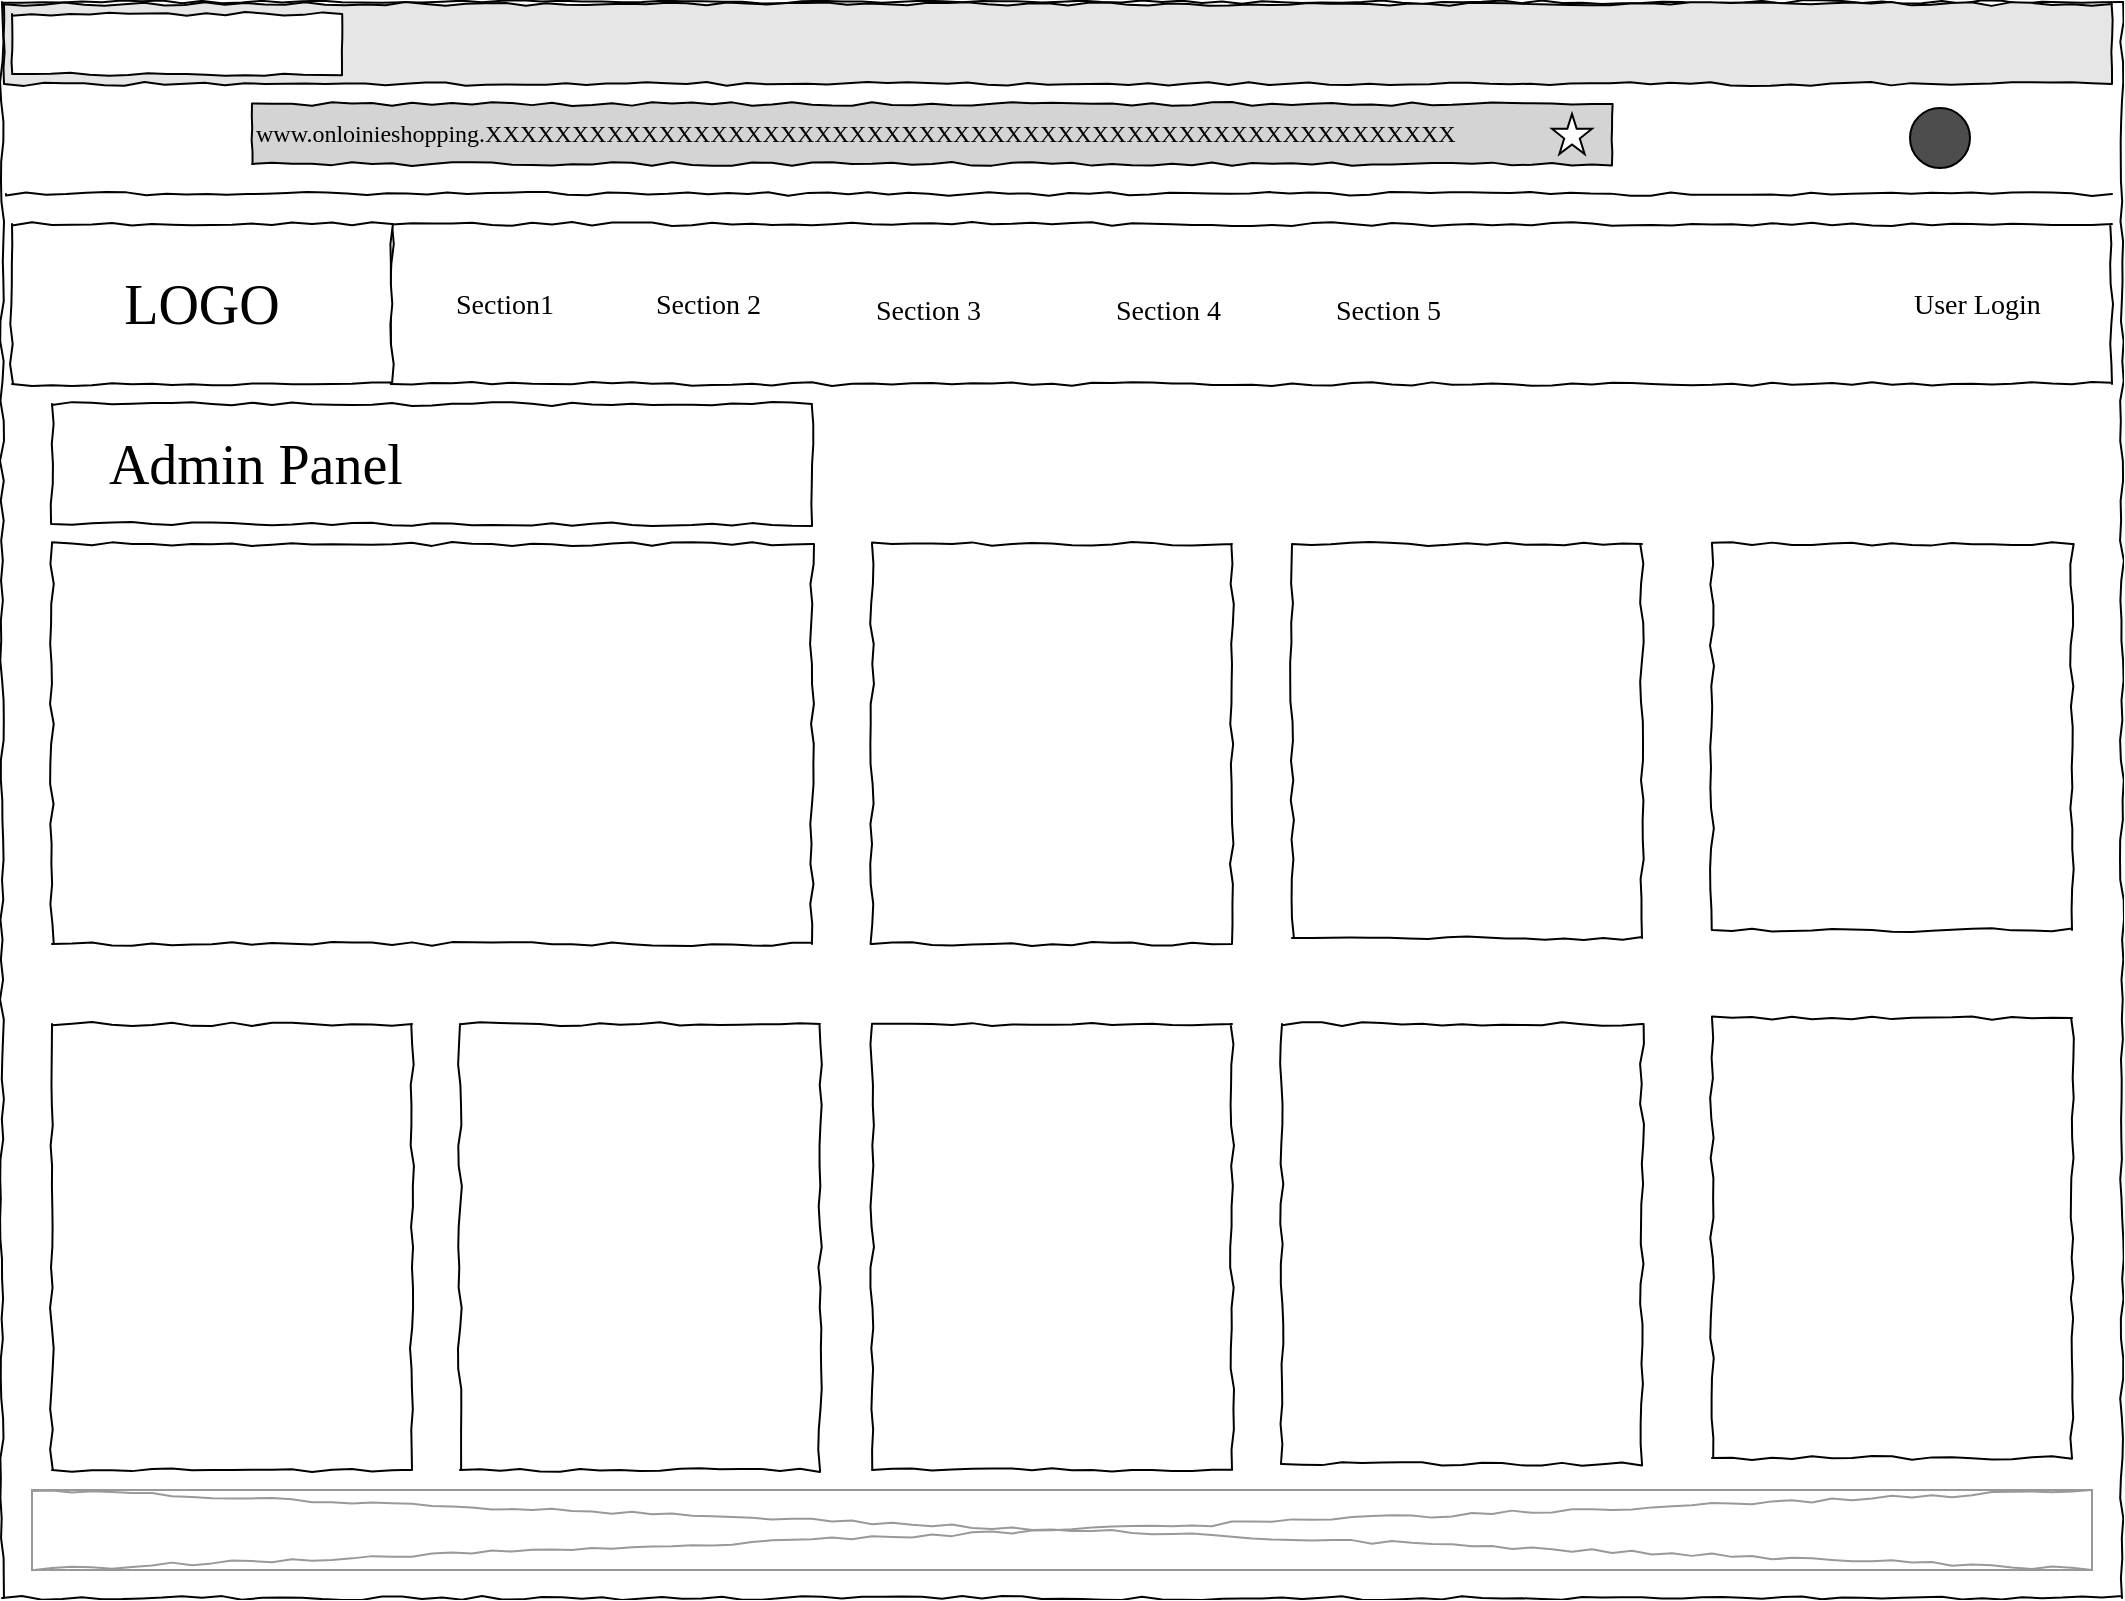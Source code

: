<mxfile version="20.0.4" type="device" pages="5"><diagram name="Admin" id="03018318-947c-dd8e-b7a3-06fadd420f32"><mxGraphModel dx="2893" dy="1467" grid="0" gridSize="10" guides="1" tooltips="1" connect="1" arrows="1" fold="1" page="1" pageScale="1" pageWidth="1100" pageHeight="850" background="#ffffff" math="0" shadow="0"><root><mxCell id="0"/><mxCell id="1" parent="0"/><mxCell id="677b7b8949515195-1" value="" style="whiteSpace=wrap;html=1;rounded=0;shadow=0;labelBackgroundColor=none;strokeColor=#000000;strokeWidth=1;fillColor=none;fontFamily=Verdana;fontSize=12;fontColor=#000000;align=center;comic=1;" parent="1" vertex="1"><mxGeometry x="25" y="49" width="1060" height="798" as="geometry"/></mxCell><mxCell id="677b7b8949515195-10" value="" style="whiteSpace=wrap;html=1;rounded=0;shadow=0;labelBackgroundColor=none;strokeWidth=1;fillColor=none;fontFamily=Verdana;fontSize=12;align=center;comic=1;" parent="1" vertex="1"><mxGeometry x="220" y="160" width="860" height="80" as="geometry"/></mxCell><mxCell id="677b7b8949515195-2" value="LOGO" style="whiteSpace=wrap;html=1;rounded=0;shadow=0;labelBackgroundColor=none;strokeWidth=1;fontFamily=Verdana;fontSize=28;align=center;comic=1;" parent="1" vertex="1"><mxGeometry x="30" y="160" width="190" height="80" as="geometry"/></mxCell><mxCell id="677b7b8949515195-4" value="User Login" style="text;html=1;points=[];align=left;verticalAlign=top;spacingTop=-4;fontSize=14;fontFamily=Verdana" parent="1" vertex="1"><mxGeometry x="979" y="190" width="60" height="20" as="geometry"/></mxCell><mxCell id="677b7b8949515195-11" value="Section1" style="text;html=1;points=[];align=left;verticalAlign=top;spacingTop=-4;fontSize=14;fontFamily=Verdana" parent="1" vertex="1"><mxGeometry x="250" y="190" width="60" height="20" as="geometry"/></mxCell><mxCell id="677b7b8949515195-12" value="Section 2" style="text;html=1;points=[];align=left;verticalAlign=top;spacingTop=-4;fontSize=14;fontFamily=Verdana" parent="1" vertex="1"><mxGeometry x="350" y="190" width="60" height="25" as="geometry"/></mxCell><mxCell id="677b7b8949515195-13" value="Section 3" style="text;html=1;points=[];align=left;verticalAlign=top;spacingTop=-4;fontSize=14;fontFamily=Verdana" parent="1" vertex="1"><mxGeometry x="460" y="192.5" width="60" height="20" as="geometry"/></mxCell><mxCell id="677b7b8949515195-14" value="Section 4" style="text;html=1;points=[];align=left;verticalAlign=top;spacingTop=-4;fontSize=14;fontFamily=Verdana" parent="1" vertex="1"><mxGeometry x="580" y="192.5" width="60" height="20" as="geometry"/></mxCell><mxCell id="677b7b8949515195-16" value="" style="verticalLabelPosition=bottom;shadow=0;dashed=0;align=center;html=1;verticalAlign=top;strokeWidth=1;shape=mxgraph.mockup.graphics.simpleIcon;strokeColor=#999999;rounded=0;labelBackgroundColor=none;fontFamily=Verdana;fontSize=14;fontColor=#000000;comic=1;" parent="1" vertex="1"><mxGeometry x="40" y="793" width="1030" height="40" as="geometry"/></mxCell><mxCell id="v7BGW5e2Huo84nvUOsR0-1" value="Section 5" style="text;html=1;points=[];align=left;verticalAlign=top;spacingTop=-4;fontSize=14;fontFamily=Verdana" vertex="1" parent="1"><mxGeometry x="690" y="192.5" width="60" height="20" as="geometry"/></mxCell><mxCell id="v7BGW5e2Huo84nvUOsR0-2" value="&lt;div&gt;www.onloinieshopping.XXXXXXXXXXXXXXXXXXXXXXXXXXXXXXXXXXXXXXXXXXXXXXXXXXXXXXXX&lt;br&gt;&lt;/div&gt;" style="whiteSpace=wrap;html=1;rounded=0;shadow=0;labelBackgroundColor=none;strokeWidth=1;fillColor=#D4D4D4;fontFamily=Verdana;fontSize=12;align=left;comic=1;" vertex="1" parent="1"><mxGeometry x="150" y="100" width="680" height="30" as="geometry"/></mxCell><mxCell id="v7BGW5e2Huo84nvUOsR0-6" value="" style="shape=image;html=1;verticalAlign=top;verticalLabelPosition=bottom;labelBackgroundColor=#ffffff;imageAspect=0;aspect=fixed;image=https://cdn4.iconfinder.com/data/icons/ionicons/512/icon-ios7-refresh-empty-128.png" vertex="1" parent="1"><mxGeometry x="95" y="100" width="32" height="32" as="geometry"/></mxCell><mxCell id="v7BGW5e2Huo84nvUOsR0-7" value="" style="shape=image;html=1;verticalAlign=top;verticalLabelPosition=bottom;labelBackgroundColor=#ffffff;imageAspect=0;aspect=fixed;image=https://cdn1.iconfinder.com/data/icons/material-core/16/arrow-forward-128.png" vertex="1" parent="1"><mxGeometry x="68" y="108.5" width="15" height="15" as="geometry"/></mxCell><mxCell id="v7BGW5e2Huo84nvUOsR0-10" value="" style="shape=image;html=1;verticalAlign=top;verticalLabelPosition=bottom;labelBackgroundColor=#ffffff;imageAspect=0;aspect=fixed;image=https://cdn1.iconfinder.com/data/icons/material-core/16/arrow-back-128.png" vertex="1" parent="1"><mxGeometry x="40" y="108.5" width="15" height="15" as="geometry"/></mxCell><mxCell id="v7BGW5e2Huo84nvUOsR0-11" value="" style="verticalLabelPosition=bottom;verticalAlign=top;html=1;shape=mxgraph.basic.star" vertex="1" parent="1"><mxGeometry x="800" y="105" width="20" height="20" as="geometry"/></mxCell><mxCell id="v7BGW5e2Huo84nvUOsR0-12" value="" style="shape=image;html=1;verticalAlign=top;verticalLabelPosition=bottom;labelBackgroundColor=#ffffff;imageAspect=0;aspect=fixed;image=https://cdn3.iconfinder.com/data/icons/arrows-set-12/512/download-128.png" vertex="1" parent="1"><mxGeometry x="930" y="100" width="30" height="30" as="geometry"/></mxCell><mxCell id="v7BGW5e2Huo84nvUOsR0-13" value="" style="ellipse;whiteSpace=wrap;html=1;aspect=fixed;fillColor=#4D4D4D;" vertex="1" parent="1"><mxGeometry x="979" y="102" width="30" height="30" as="geometry"/></mxCell><mxCell id="v7BGW5e2Huo84nvUOsR0-14" value="" style="shape=image;html=1;verticalAlign=top;verticalLabelPosition=bottom;labelBackgroundColor=#ffffff;imageAspect=0;aspect=fixed;image=https://cdn1.iconfinder.com/data/icons/iconoir-vol-3/24/menu-128.png;fillColor=#4D4D4D;" vertex="1" parent="1"><mxGeometry x="1030" y="102" width="30" height="30" as="geometry"/></mxCell><mxCell id="677b7b8949515195-8" value="" style="whiteSpace=wrap;html=1;rounded=0;shadow=0;labelBackgroundColor=none;strokeWidth=1;fillColor=none;fontFamily=Verdana;fontSize=12;align=center;comic=1;" parent="1" vertex="1"><mxGeometry x="50" y="320" width="380" height="200" as="geometry"/></mxCell><mxCell id="v7BGW5e2Huo84nvUOsR0-17" value="" style="whiteSpace=wrap;html=1;rounded=0;shadow=0;labelBackgroundColor=none;strokeWidth=1;fillColor=#E6E6E6;fontFamily=Verdana;fontSize=12;align=center;comic=1;" vertex="1" parent="1"><mxGeometry x="26" y="50" width="1054" height="40" as="geometry"/></mxCell><mxCell id="v7BGW5e2Huo84nvUOsR0-18" value="" style="whiteSpace=wrap;html=1;rounded=0;shadow=0;labelBackgroundColor=none;strokeWidth=1;fillColor=default;fontFamily=Verdana;fontSize=12;align=center;comic=1;" vertex="1" parent="1"><mxGeometry x="30" y="55" width="165" height="30" as="geometry"/></mxCell><mxCell id="v7BGW5e2Huo84nvUOsR0-19" value="" style="line;strokeWidth=1;html=1;rounded=0;shadow=0;labelBackgroundColor=none;fillColor=none;fontFamily=Verdana;fontSize=14;fontColor=#000000;align=center;comic=1;" vertex="1" parent="1"><mxGeometry x="27" y="140" width="1053" height="10" as="geometry"/></mxCell><mxCell id="v7BGW5e2Huo84nvUOsR0-20" value="&amp;nbsp;&amp;nbsp;&amp;nbsp; Admin Panel" style="whiteSpace=wrap;html=1;rounded=0;shadow=0;labelBackgroundColor=none;strokeWidth=1;fillColor=none;fontFamily=Verdana;fontSize=28;align=left;comic=1;" vertex="1" parent="1"><mxGeometry x="50" y="250" width="380" height="60" as="geometry"/></mxCell><mxCell id="v7BGW5e2Huo84nvUOsR0-23" value="" style="whiteSpace=wrap;html=1;rounded=0;shadow=0;labelBackgroundColor=none;strokeWidth=1;fillColor=none;fontFamily=Verdana;fontSize=12;align=center;comic=1;" vertex="1" parent="1"><mxGeometry x="460" y="320" width="180" height="200" as="geometry"/></mxCell><mxCell id="v7BGW5e2Huo84nvUOsR0-24" value="" style="whiteSpace=wrap;html=1;rounded=0;shadow=0;labelBackgroundColor=none;strokeWidth=1;fillColor=none;fontFamily=Verdana;fontSize=12;align=center;comic=1;" vertex="1" parent="1"><mxGeometry x="670" y="320" width="175" height="197" as="geometry"/></mxCell><mxCell id="v7BGW5e2Huo84nvUOsR0-25" value="" style="whiteSpace=wrap;html=1;rounded=0;shadow=0;labelBackgroundColor=none;strokeWidth=1;fillColor=none;fontFamily=Verdana;fontSize=12;align=center;comic=1;" vertex="1" parent="1"><mxGeometry x="50" y="560" width="180" height="223" as="geometry"/></mxCell><mxCell id="v7BGW5e2Huo84nvUOsR0-26" value="" style="whiteSpace=wrap;html=1;rounded=0;shadow=0;labelBackgroundColor=none;strokeWidth=1;fillColor=none;fontFamily=Verdana;fontSize=12;align=center;comic=1;" vertex="1" parent="1"><mxGeometry x="254" y="560" width="180" height="223" as="geometry"/></mxCell><mxCell id="v7BGW5e2Huo84nvUOsR0-27" value="" style="whiteSpace=wrap;html=1;rounded=0;shadow=0;labelBackgroundColor=none;strokeWidth=1;fillColor=none;fontFamily=Verdana;fontSize=12;align=center;comic=1;" vertex="1" parent="1"><mxGeometry x="880" y="320" width="180" height="193" as="geometry"/></mxCell><mxCell id="v7BGW5e2Huo84nvUOsR0-28" value="" style="whiteSpace=wrap;html=1;rounded=0;shadow=0;labelBackgroundColor=none;strokeWidth=1;fillColor=none;fontFamily=Verdana;fontSize=12;align=center;comic=1;" vertex="1" parent="1"><mxGeometry x="460" y="560" width="180" height="223" as="geometry"/></mxCell><mxCell id="v7BGW5e2Huo84nvUOsR0-29" value="" style="whiteSpace=wrap;html=1;rounded=0;shadow=0;labelBackgroundColor=none;strokeWidth=1;fillColor=none;fontFamily=Verdana;fontSize=12;align=center;comic=1;" vertex="1" parent="1"><mxGeometry x="665" y="560" width="180" height="220" as="geometry"/></mxCell><mxCell id="v7BGW5e2Huo84nvUOsR0-30" value="" style="whiteSpace=wrap;html=1;rounded=0;shadow=0;labelBackgroundColor=none;strokeWidth=1;fillColor=none;fontFamily=Verdana;fontSize=12;align=center;comic=1;" vertex="1" parent="1"><mxGeometry x="880" y="557" width="180" height="220" as="geometry"/></mxCell></root></mxGraphModel></diagram><diagram name="Mgt Users" id="OFUASmDzeRiRgb8uAhnD"><mxGraphModel dx="1578" dy="800" grid="0" gridSize="10" guides="1" tooltips="1" connect="1" arrows="1" fold="1" page="1" pageScale="1" pageWidth="1100" pageHeight="850" background="#ffffff" math="0" shadow="0"><root><mxCell id="Vl6tMhYh72j4CPkyflgx-0"/><mxCell id="Vl6tMhYh72j4CPkyflgx-1" parent="Vl6tMhYh72j4CPkyflgx-0"/><mxCell id="Vl6tMhYh72j4CPkyflgx-2" value="" style="whiteSpace=wrap;html=1;rounded=0;shadow=0;labelBackgroundColor=none;strokeColor=#000000;strokeWidth=1;fillColor=none;fontFamily=Verdana;fontSize=12;fontColor=#000000;align=center;comic=1;" vertex="1" parent="Vl6tMhYh72j4CPkyflgx-1"><mxGeometry x="25" y="49" width="1060" height="797" as="geometry"/></mxCell><mxCell id="Vl6tMhYh72j4CPkyflgx-3" value="" style="whiteSpace=wrap;html=1;rounded=0;shadow=0;labelBackgroundColor=none;strokeWidth=1;fillColor=none;fontFamily=Verdana;fontSize=12;align=center;comic=1;" vertex="1" parent="Vl6tMhYh72j4CPkyflgx-1"><mxGeometry x="50" y="244.5" width="1013" height="74.5" as="geometry"/></mxCell><mxCell id="Vl6tMhYh72j4CPkyflgx-5" value="User Login" style="text;html=1;points=[];align=left;verticalAlign=top;spacingTop=-4;fontSize=14;fontFamily=Verdana" vertex="1" parent="Vl6tMhYh72j4CPkyflgx-1"><mxGeometry x="979" y="190" width="60" height="20" as="geometry"/></mxCell><mxCell id="Vl6tMhYh72j4CPkyflgx-6" value="Section1" style="text;html=1;points=[];align=left;verticalAlign=top;spacingTop=-4;fontSize=14;fontFamily=Verdana" vertex="1" parent="Vl6tMhYh72j4CPkyflgx-1"><mxGeometry x="75" y="272.5" width="60" height="20" as="geometry"/></mxCell><mxCell id="Vl6tMhYh72j4CPkyflgx-7" value="Section 2" style="text;html=1;points=[];align=left;verticalAlign=top;spacingTop=-4;fontSize=14;fontFamily=Verdana" vertex="1" parent="Vl6tMhYh72j4CPkyflgx-1"><mxGeometry x="190" y="272.5" width="60" height="25" as="geometry"/></mxCell><mxCell id="Vl6tMhYh72j4CPkyflgx-8" value="Section 3" style="text;html=1;points=[];align=left;verticalAlign=top;spacingTop=-4;fontSize=14;fontFamily=Verdana" vertex="1" parent="Vl6tMhYh72j4CPkyflgx-1"><mxGeometry x="314" y="272.5" width="60" height="20" as="geometry"/></mxCell><mxCell id="Vl6tMhYh72j4CPkyflgx-9" value="Section 4" style="text;html=1;points=[];align=left;verticalAlign=top;spacingTop=-4;fontSize=14;fontFamily=Verdana" vertex="1" parent="Vl6tMhYh72j4CPkyflgx-1"><mxGeometry x="438" y="272.5" width="60" height="20" as="geometry"/></mxCell><mxCell id="Vl6tMhYh72j4CPkyflgx-11" value="Section 5" style="text;html=1;points=[];align=left;verticalAlign=top;spacingTop=-4;fontSize=14;fontFamily=Verdana" vertex="1" parent="Vl6tMhYh72j4CPkyflgx-1"><mxGeometry x="555" y="272.5" width="60" height="20" as="geometry"/></mxCell><mxCell id="Vl6tMhYh72j4CPkyflgx-12" value="&lt;div&gt;www.onloinieshopping.XXXXXXXXXXXXXXXXXXXXXXXXXXXXXXXXXXXXXXXXXXXXXXXXXXXXXXXX&lt;br&gt;&lt;/div&gt;" style="whiteSpace=wrap;html=1;rounded=0;shadow=0;labelBackgroundColor=none;strokeWidth=1;fillColor=#D4D4D4;fontFamily=Verdana;fontSize=12;align=left;comic=1;" vertex="1" parent="Vl6tMhYh72j4CPkyflgx-1"><mxGeometry x="150" y="100" width="680" height="30" as="geometry"/></mxCell><mxCell id="Vl6tMhYh72j4CPkyflgx-13" value="" style="shape=image;html=1;verticalAlign=top;verticalLabelPosition=bottom;labelBackgroundColor=#ffffff;imageAspect=0;aspect=fixed;image=https://cdn4.iconfinder.com/data/icons/ionicons/512/icon-ios7-refresh-empty-128.png" vertex="1" parent="Vl6tMhYh72j4CPkyflgx-1"><mxGeometry x="95" y="100" width="32" height="32" as="geometry"/></mxCell><mxCell id="Vl6tMhYh72j4CPkyflgx-14" value="" style="shape=image;html=1;verticalAlign=top;verticalLabelPosition=bottom;labelBackgroundColor=#ffffff;imageAspect=0;aspect=fixed;image=https://cdn1.iconfinder.com/data/icons/material-core/16/arrow-forward-128.png" vertex="1" parent="Vl6tMhYh72j4CPkyflgx-1"><mxGeometry x="68" y="108.5" width="15" height="15" as="geometry"/></mxCell><mxCell id="Vl6tMhYh72j4CPkyflgx-15" value="" style="shape=image;html=1;verticalAlign=top;verticalLabelPosition=bottom;labelBackgroundColor=#ffffff;imageAspect=0;aspect=fixed;image=https://cdn1.iconfinder.com/data/icons/material-core/16/arrow-back-128.png" vertex="1" parent="Vl6tMhYh72j4CPkyflgx-1"><mxGeometry x="40" y="108.5" width="15" height="15" as="geometry"/></mxCell><mxCell id="Vl6tMhYh72j4CPkyflgx-16" value="" style="verticalLabelPosition=bottom;verticalAlign=top;html=1;shape=mxgraph.basic.star" vertex="1" parent="Vl6tMhYh72j4CPkyflgx-1"><mxGeometry x="800" y="105" width="20" height="20" as="geometry"/></mxCell><mxCell id="Vl6tMhYh72j4CPkyflgx-17" value="" style="shape=image;html=1;verticalAlign=top;verticalLabelPosition=bottom;labelBackgroundColor=#ffffff;imageAspect=0;aspect=fixed;image=https://cdn3.iconfinder.com/data/icons/arrows-set-12/512/download-128.png" vertex="1" parent="Vl6tMhYh72j4CPkyflgx-1"><mxGeometry x="930" y="100" width="30" height="30" as="geometry"/></mxCell><mxCell id="Vl6tMhYh72j4CPkyflgx-18" value="" style="ellipse;whiteSpace=wrap;html=1;aspect=fixed;fillColor=#4D4D4D;" vertex="1" parent="Vl6tMhYh72j4CPkyflgx-1"><mxGeometry x="979" y="102" width="30" height="30" as="geometry"/></mxCell><mxCell id="Vl6tMhYh72j4CPkyflgx-19" value="" style="shape=image;html=1;verticalAlign=top;verticalLabelPosition=bottom;labelBackgroundColor=#ffffff;imageAspect=0;aspect=fixed;image=https://cdn1.iconfinder.com/data/icons/iconoir-vol-3/24/menu-128.png;fillColor=#4D4D4D;" vertex="1" parent="Vl6tMhYh72j4CPkyflgx-1"><mxGeometry x="1030" y="102" width="30" height="30" as="geometry"/></mxCell><mxCell id="Vl6tMhYh72j4CPkyflgx-21" value="" style="whiteSpace=wrap;html=1;rounded=0;shadow=0;labelBackgroundColor=none;strokeWidth=1;fillColor=#E6E6E6;fontFamily=Verdana;fontSize=12;align=center;comic=1;" vertex="1" parent="Vl6tMhYh72j4CPkyflgx-1"><mxGeometry x="26" y="50" width="1054" height="40" as="geometry"/></mxCell><mxCell id="Vl6tMhYh72j4CPkyflgx-22" value="" style="whiteSpace=wrap;html=1;rounded=0;shadow=0;labelBackgroundColor=none;strokeWidth=1;fillColor=default;fontFamily=Verdana;fontSize=12;align=center;comic=1;" vertex="1" parent="Vl6tMhYh72j4CPkyflgx-1"><mxGeometry x="30" y="55" width="165" height="30" as="geometry"/></mxCell><mxCell id="Vl6tMhYh72j4CPkyflgx-23" value="" style="line;strokeWidth=1;html=1;rounded=0;shadow=0;labelBackgroundColor=none;fillColor=none;fontFamily=Verdana;fontSize=14;fontColor=#000000;align=center;comic=1;" vertex="1" parent="Vl6tMhYh72j4CPkyflgx-1"><mxGeometry x="27" y="140" width="1053" height="10" as="geometry"/></mxCell><mxCell id="Vl6tMhYh72j4CPkyflgx-24" value="Manage Users" style="whiteSpace=wrap;html=1;rounded=0;shadow=0;labelBackgroundColor=none;strokeWidth=1;fillColor=none;fontFamily=Verdana;fontSize=28;align=left;comic=1;" vertex="1" parent="Vl6tMhYh72j4CPkyflgx-1"><mxGeometry x="51" y="173" width="258" height="60" as="geometry"/></mxCell><mxCell id="DT8zTpSxih5LKSpdPOwk-38" value="" style="group" vertex="1" connectable="0" parent="Vl6tMhYh72j4CPkyflgx-1"><mxGeometry x="68" y="410" width="971" height="120" as="geometry"/></mxCell><mxCell id="Vl6tMhYh72j4CPkyflgx-27" value="" style="whiteSpace=wrap;html=1;rounded=0;shadow=0;labelBackgroundColor=none;strokeWidth=1;fillColor=none;fontFamily=Verdana;fontSize=12;align=center;comic=1;" vertex="1" parent="DT8zTpSxih5LKSpdPOwk-38"><mxGeometry width="121" height="120" as="geometry"/></mxCell><mxCell id="DT8zTpSxih5LKSpdPOwk-12" value="" style="whiteSpace=wrap;html=1;rounded=0;shadow=0;labelBackgroundColor=none;strokeWidth=1;fillColor=none;fontFamily=Verdana;fontSize=12;align=center;comic=1;" vertex="1" parent="DT8zTpSxih5LKSpdPOwk-38"><mxGeometry x="122" width="121" height="120" as="geometry"/></mxCell><mxCell id="DT8zTpSxih5LKSpdPOwk-13" value="" style="whiteSpace=wrap;html=1;rounded=0;shadow=0;labelBackgroundColor=none;strokeWidth=1;fillColor=none;fontFamily=Verdana;fontSize=12;align=center;comic=1;" vertex="1" parent="DT8zTpSxih5LKSpdPOwk-38"><mxGeometry x="243" width="121" height="120" as="geometry"/></mxCell><mxCell id="DT8zTpSxih5LKSpdPOwk-14" value="" style="whiteSpace=wrap;html=1;rounded=0;shadow=0;labelBackgroundColor=none;strokeWidth=1;fillColor=none;fontFamily=Verdana;fontSize=12;align=center;comic=1;" vertex="1" parent="DT8zTpSxih5LKSpdPOwk-38"><mxGeometry x="364" width="121" height="120" as="geometry"/></mxCell><mxCell id="DT8zTpSxih5LKSpdPOwk-15" value="" style="whiteSpace=wrap;html=1;rounded=0;shadow=0;labelBackgroundColor=none;strokeWidth=1;fillColor=none;fontFamily=Verdana;fontSize=12;align=center;comic=1;" vertex="1" parent="DT8zTpSxih5LKSpdPOwk-38"><mxGeometry x="485" width="121" height="120" as="geometry"/></mxCell><mxCell id="DT8zTpSxih5LKSpdPOwk-16" value="" style="whiteSpace=wrap;html=1;rounded=0;shadow=0;labelBackgroundColor=none;strokeWidth=1;fillColor=none;fontFamily=Verdana;fontSize=12;align=center;comic=1;" vertex="1" parent="DT8zTpSxih5LKSpdPOwk-38"><mxGeometry x="606" width="121" height="120" as="geometry"/></mxCell><mxCell id="DT8zTpSxih5LKSpdPOwk-17" value="" style="whiteSpace=wrap;html=1;rounded=0;shadow=0;labelBackgroundColor=none;strokeWidth=1;fillColor=none;fontFamily=Verdana;fontSize=12;align=center;comic=1;" vertex="1" parent="DT8zTpSxih5LKSpdPOwk-38"><mxGeometry x="727" width="121" height="120" as="geometry"/></mxCell><mxCell id="DT8zTpSxih5LKSpdPOwk-18" value="" style="whiteSpace=wrap;html=1;rounded=0;shadow=0;labelBackgroundColor=none;strokeWidth=1;fillColor=none;fontFamily=Verdana;fontSize=12;align=center;comic=1;" vertex="1" parent="DT8zTpSxih5LKSpdPOwk-38"><mxGeometry x="850" width="121" height="120" as="geometry"/></mxCell><mxCell id="DT8zTpSxih5LKSpdPOwk-39" value="" style="group;fontSize=15;" vertex="1" connectable="0" parent="Vl6tMhYh72j4CPkyflgx-1"><mxGeometry x="69" y="355" width="971" height="55" as="geometry"/></mxCell><mxCell id="DT8zTpSxih5LKSpdPOwk-40" value="User ID" style="whiteSpace=wrap;html=1;rounded=0;shadow=0;labelBackgroundColor=none;strokeWidth=1;fillColor=none;fontFamily=Verdana;fontSize=15;align=center;comic=1;" vertex="1" parent="DT8zTpSxih5LKSpdPOwk-39"><mxGeometry width="121" height="55" as="geometry"/></mxCell><mxCell id="DT8zTpSxih5LKSpdPOwk-41" value="Photo" style="whiteSpace=wrap;html=1;rounded=0;shadow=0;labelBackgroundColor=none;strokeWidth=1;fillColor=none;fontFamily=Verdana;fontSize=15;align=center;comic=1;" vertex="1" parent="DT8zTpSxih5LKSpdPOwk-39"><mxGeometry x="122" width="121" height="55" as="geometry"/></mxCell><mxCell id="DT8zTpSxih5LKSpdPOwk-42" value="&lt;font style=&quot;font-size: 15px;&quot;&gt;Email&lt;/font&gt;" style="whiteSpace=wrap;html=1;rounded=0;shadow=0;labelBackgroundColor=none;strokeWidth=1;fillColor=none;fontFamily=Verdana;fontSize=12;align=center;comic=1;" vertex="1" parent="DT8zTpSxih5LKSpdPOwk-39"><mxGeometry x="243" width="121" height="55" as="geometry"/></mxCell><mxCell id="DT8zTpSxih5LKSpdPOwk-43" value="First Name" style="whiteSpace=wrap;html=1;rounded=0;shadow=0;labelBackgroundColor=none;strokeWidth=1;fillColor=none;fontFamily=Verdana;fontSize=12;align=center;comic=1;" vertex="1" parent="DT8zTpSxih5LKSpdPOwk-39"><mxGeometry x="364" width="121" height="55" as="geometry"/></mxCell><mxCell id="DT8zTpSxih5LKSpdPOwk-44" value="Last Name" style="whiteSpace=wrap;html=1;rounded=0;shadow=0;labelBackgroundColor=none;strokeWidth=1;fillColor=none;fontFamily=Verdana;fontSize=12;align=center;comic=1;" vertex="1" parent="DT8zTpSxih5LKSpdPOwk-39"><mxGeometry x="485" width="121" height="55" as="geometry"/></mxCell><mxCell id="DT8zTpSxih5LKSpdPOwk-45" value="Role" style="whiteSpace=wrap;html=1;rounded=0;shadow=0;labelBackgroundColor=none;strokeWidth=1;fillColor=none;fontFamily=Verdana;fontSize=12;align=center;comic=1;" vertex="1" parent="DT8zTpSxih5LKSpdPOwk-39"><mxGeometry x="606" width="121" height="55" as="geometry"/></mxCell><mxCell id="DT8zTpSxih5LKSpdPOwk-46" value="Enable" style="whiteSpace=wrap;html=1;rounded=0;shadow=0;labelBackgroundColor=none;strokeWidth=1;fillColor=none;fontFamily=Verdana;fontSize=12;align=center;comic=1;" vertex="1" parent="DT8zTpSxih5LKSpdPOwk-39"><mxGeometry x="727" width="121" height="55" as="geometry"/></mxCell><mxCell id="DT8zTpSxih5LKSpdPOwk-47" value="Others" style="whiteSpace=wrap;html=1;rounded=0;shadow=0;labelBackgroundColor=none;strokeWidth=1;fillColor=none;fontFamily=Verdana;fontSize=12;align=center;comic=1;" vertex="1" parent="DT8zTpSxih5LKSpdPOwk-39"><mxGeometry x="850" width="121" height="55" as="geometry"/></mxCell><mxCell id="DT8zTpSxih5LKSpdPOwk-48" value="" style="group" vertex="1" connectable="0" parent="Vl6tMhYh72j4CPkyflgx-1"><mxGeometry x="68" y="530" width="971" height="120" as="geometry"/></mxCell><mxCell id="DT8zTpSxih5LKSpdPOwk-49" value="" style="whiteSpace=wrap;html=1;rounded=0;shadow=0;labelBackgroundColor=none;strokeWidth=1;fillColor=none;fontFamily=Verdana;fontSize=12;align=center;comic=1;" vertex="1" parent="DT8zTpSxih5LKSpdPOwk-48"><mxGeometry width="121" height="120" as="geometry"/></mxCell><mxCell id="DT8zTpSxih5LKSpdPOwk-50" value="" style="whiteSpace=wrap;html=1;rounded=0;shadow=0;labelBackgroundColor=none;strokeWidth=1;fillColor=none;fontFamily=Verdana;fontSize=12;align=center;comic=1;" vertex="1" parent="DT8zTpSxih5LKSpdPOwk-48"><mxGeometry x="122" width="121" height="120" as="geometry"/></mxCell><mxCell id="DT8zTpSxih5LKSpdPOwk-51" value="" style="whiteSpace=wrap;html=1;rounded=0;shadow=0;labelBackgroundColor=none;strokeWidth=1;fillColor=none;fontFamily=Verdana;fontSize=12;align=center;comic=1;" vertex="1" parent="DT8zTpSxih5LKSpdPOwk-48"><mxGeometry x="243" width="121" height="120" as="geometry"/></mxCell><mxCell id="DT8zTpSxih5LKSpdPOwk-52" value="" style="whiteSpace=wrap;html=1;rounded=0;shadow=0;labelBackgroundColor=none;strokeWidth=1;fillColor=none;fontFamily=Verdana;fontSize=12;align=center;comic=1;" vertex="1" parent="DT8zTpSxih5LKSpdPOwk-48"><mxGeometry x="364" width="121" height="120" as="geometry"/></mxCell><mxCell id="DT8zTpSxih5LKSpdPOwk-53" value="" style="whiteSpace=wrap;html=1;rounded=0;shadow=0;labelBackgroundColor=none;strokeWidth=1;fillColor=none;fontFamily=Verdana;fontSize=12;align=center;comic=1;" vertex="1" parent="DT8zTpSxih5LKSpdPOwk-48"><mxGeometry x="485" width="121" height="120" as="geometry"/></mxCell><mxCell id="DT8zTpSxih5LKSpdPOwk-54" value="" style="whiteSpace=wrap;html=1;rounded=0;shadow=0;labelBackgroundColor=none;strokeWidth=1;fillColor=none;fontFamily=Verdana;fontSize=12;align=center;comic=1;" vertex="1" parent="DT8zTpSxih5LKSpdPOwk-48"><mxGeometry x="606" width="121" height="120" as="geometry"/></mxCell><mxCell id="DT8zTpSxih5LKSpdPOwk-55" value="" style="whiteSpace=wrap;html=1;rounded=0;shadow=0;labelBackgroundColor=none;strokeWidth=1;fillColor=none;fontFamily=Verdana;fontSize=12;align=center;comic=1;" vertex="1" parent="DT8zTpSxih5LKSpdPOwk-48"><mxGeometry x="727" width="121" height="120" as="geometry"/></mxCell><mxCell id="DT8zTpSxih5LKSpdPOwk-56" value="" style="whiteSpace=wrap;html=1;rounded=0;shadow=0;labelBackgroundColor=none;strokeWidth=1;fillColor=none;fontFamily=Verdana;fontSize=12;align=center;comic=1;" vertex="1" parent="DT8zTpSxih5LKSpdPOwk-48"><mxGeometry x="850" width="121" height="120" as="geometry"/></mxCell><mxCell id="DT8zTpSxih5LKSpdPOwk-57" value="" style="group" vertex="1" connectable="0" parent="Vl6tMhYh72j4CPkyflgx-1"><mxGeometry x="67.5" y="650" width="971" height="120" as="geometry"/></mxCell><mxCell id="DT8zTpSxih5LKSpdPOwk-58" value="" style="whiteSpace=wrap;html=1;rounded=0;shadow=0;labelBackgroundColor=none;strokeWidth=1;fillColor=none;fontFamily=Verdana;fontSize=12;align=center;comic=1;" vertex="1" parent="DT8zTpSxih5LKSpdPOwk-57"><mxGeometry width="121" height="120" as="geometry"/></mxCell><mxCell id="DT8zTpSxih5LKSpdPOwk-59" value="" style="whiteSpace=wrap;html=1;rounded=0;shadow=0;labelBackgroundColor=none;strokeWidth=1;fillColor=none;fontFamily=Verdana;fontSize=12;align=center;comic=1;" vertex="1" parent="DT8zTpSxih5LKSpdPOwk-57"><mxGeometry x="122" width="121" height="120" as="geometry"/></mxCell><mxCell id="DT8zTpSxih5LKSpdPOwk-60" value="" style="whiteSpace=wrap;html=1;rounded=0;shadow=0;labelBackgroundColor=none;strokeWidth=1;fillColor=none;fontFamily=Verdana;fontSize=12;align=center;comic=1;" vertex="1" parent="DT8zTpSxih5LKSpdPOwk-57"><mxGeometry x="243" width="121" height="120" as="geometry"/></mxCell><mxCell id="DT8zTpSxih5LKSpdPOwk-61" value="" style="whiteSpace=wrap;html=1;rounded=0;shadow=0;labelBackgroundColor=none;strokeWidth=1;fillColor=none;fontFamily=Verdana;fontSize=12;align=center;comic=1;" vertex="1" parent="DT8zTpSxih5LKSpdPOwk-57"><mxGeometry x="364" width="121" height="120" as="geometry"/></mxCell><mxCell id="DT8zTpSxih5LKSpdPOwk-62" value="" style="whiteSpace=wrap;html=1;rounded=0;shadow=0;labelBackgroundColor=none;strokeWidth=1;fillColor=none;fontFamily=Verdana;fontSize=12;align=center;comic=1;" vertex="1" parent="DT8zTpSxih5LKSpdPOwk-57"><mxGeometry x="485" width="121" height="120" as="geometry"/></mxCell><mxCell id="DT8zTpSxih5LKSpdPOwk-63" value="" style="whiteSpace=wrap;html=1;rounded=0;shadow=0;labelBackgroundColor=none;strokeWidth=1;fillColor=none;fontFamily=Verdana;fontSize=12;align=center;comic=1;" vertex="1" parent="DT8zTpSxih5LKSpdPOwk-57"><mxGeometry x="606" width="121" height="120" as="geometry"/></mxCell><mxCell id="DT8zTpSxih5LKSpdPOwk-64" value="" style="whiteSpace=wrap;html=1;rounded=0;shadow=0;labelBackgroundColor=none;strokeWidth=1;fillColor=none;fontFamily=Verdana;fontSize=12;align=center;comic=1;" vertex="1" parent="DT8zTpSxih5LKSpdPOwk-57"><mxGeometry x="727" width="121" height="120" as="geometry"/></mxCell><mxCell id="DT8zTpSxih5LKSpdPOwk-65" value="" style="whiteSpace=wrap;html=1;rounded=0;shadow=0;labelBackgroundColor=none;strokeWidth=1;fillColor=none;fontFamily=Verdana;fontSize=12;align=center;comic=1;" vertex="1" parent="DT8zTpSxih5LKSpdPOwk-57"><mxGeometry x="850" width="121" height="120" as="geometry"/></mxCell></root></mxGraphModel></diagram><diagram name="Create Users" id="4vlLzcflGkcdDNZwDCGl"><mxGraphModel dx="1736" dy="880" grid="0" gridSize="10" guides="1" tooltips="1" connect="1" arrows="1" fold="1" page="1" pageScale="1" pageWidth="1100" pageHeight="850" background="#ffffff" math="0" shadow="0"><root><mxCell id="G7iVRE6O4pQRojYt27PD-0"/><mxCell id="G7iVRE6O4pQRojYt27PD-1" parent="G7iVRE6O4pQRojYt27PD-0"/><mxCell id="G7iVRE6O4pQRojYt27PD-2" value="" style="whiteSpace=wrap;html=1;rounded=0;shadow=0;labelBackgroundColor=none;strokeColor=#000000;strokeWidth=1;fillColor=none;fontFamily=Verdana;fontSize=12;fontColor=#000000;align=center;comic=1;" vertex="1" parent="G7iVRE6O4pQRojYt27PD-1"><mxGeometry x="23" y="28" width="1060" height="792" as="geometry"/></mxCell><mxCell id="G7iVRE6O4pQRojYt27PD-3" value="" style="whiteSpace=wrap;html=1;rounded=0;shadow=0;labelBackgroundColor=none;strokeWidth=1;fillColor=none;fontFamily=Verdana;fontSize=12;align=center;comic=1;" vertex="1" parent="G7iVRE6O4pQRojYt27PD-1"><mxGeometry x="153" y="229" width="482" height="577" as="geometry"/></mxCell><mxCell id="G7iVRE6O4pQRojYt27PD-4" value="User Login" style="text;html=1;points=[];align=left;verticalAlign=top;spacingTop=-4;fontSize=14;fontFamily=Verdana" vertex="1" parent="G7iVRE6O4pQRojYt27PD-1"><mxGeometry x="972" y="171" width="60" height="20" as="geometry"/></mxCell><mxCell id="G7iVRE6O4pQRojYt27PD-5" value="First Name" style="text;html=1;points=[];align=left;verticalAlign=top;spacingTop=-4;fontSize=14;fontFamily=Verdana" vertex="1" parent="G7iVRE6O4pQRojYt27PD-1"><mxGeometry x="197" y="340" width="60" height="20" as="geometry"/></mxCell><mxCell id="G7iVRE6O4pQRojYt27PD-6" value="&lt;div&gt;E-mail&lt;/div&gt;" style="text;html=1;points=[];align=left;verticalAlign=top;spacingTop=-4;fontSize=14;fontFamily=Verdana" vertex="1" parent="G7iVRE6O4pQRojYt27PD-1"><mxGeometry x="197" y="283" width="60" height="25" as="geometry"/></mxCell><mxCell id="G7iVRE6O4pQRojYt27PD-7" value="Last Name" style="text;html=1;points=[];align=left;verticalAlign=top;spacingTop=-4;fontSize=14;fontFamily=Verdana" vertex="1" parent="G7iVRE6O4pQRojYt27PD-1"><mxGeometry x="197" y="396" width="60" height="20" as="geometry"/></mxCell><mxCell id="G7iVRE6O4pQRojYt27PD-8" value="Password" style="text;html=1;points=[];align=left;verticalAlign=top;spacingTop=-4;fontSize=14;fontFamily=Verdana" vertex="1" parent="G7iVRE6O4pQRojYt27PD-1"><mxGeometry x="197" y="453" width="60" height="20" as="geometry"/></mxCell><mxCell id="G7iVRE6O4pQRojYt27PD-9" value="Roles" style="text;html=1;points=[];align=left;verticalAlign=top;spacingTop=-4;fontSize=14;fontFamily=Verdana" vertex="1" parent="G7iVRE6O4pQRojYt27PD-1"><mxGeometry x="197" y="504" width="60" height="20" as="geometry"/></mxCell><mxCell id="G7iVRE6O4pQRojYt27PD-10" value="&lt;div&gt;www.onloinieshopping.XXXXXXXXXXXXXXXXXXXXXXXXXXXXXXXXXXXXXXXXXXXXXXXXXXXXXXXX&lt;br&gt;&lt;/div&gt;" style="whiteSpace=wrap;html=1;rounded=0;shadow=0;labelBackgroundColor=none;strokeWidth=1;fillColor=#D4D4D4;fontFamily=Verdana;fontSize=12;align=left;comic=1;" vertex="1" parent="G7iVRE6O4pQRojYt27PD-1"><mxGeometry x="143" y="81" width="680" height="30" as="geometry"/></mxCell><mxCell id="G7iVRE6O4pQRojYt27PD-11" value="" style="shape=image;html=1;verticalAlign=top;verticalLabelPosition=bottom;labelBackgroundColor=#ffffff;imageAspect=0;aspect=fixed;image=https://cdn4.iconfinder.com/data/icons/ionicons/512/icon-ios7-refresh-empty-128.png" vertex="1" parent="G7iVRE6O4pQRojYt27PD-1"><mxGeometry x="88" y="81" width="32" height="32" as="geometry"/></mxCell><mxCell id="G7iVRE6O4pQRojYt27PD-12" value="" style="shape=image;html=1;verticalAlign=top;verticalLabelPosition=bottom;labelBackgroundColor=#ffffff;imageAspect=0;aspect=fixed;image=https://cdn1.iconfinder.com/data/icons/material-core/16/arrow-forward-128.png" vertex="1" parent="G7iVRE6O4pQRojYt27PD-1"><mxGeometry x="61" y="89.5" width="15" height="15" as="geometry"/></mxCell><mxCell id="G7iVRE6O4pQRojYt27PD-13" value="" style="shape=image;html=1;verticalAlign=top;verticalLabelPosition=bottom;labelBackgroundColor=#ffffff;imageAspect=0;aspect=fixed;image=https://cdn1.iconfinder.com/data/icons/material-core/16/arrow-back-128.png" vertex="1" parent="G7iVRE6O4pQRojYt27PD-1"><mxGeometry x="33" y="89.5" width="15" height="15" as="geometry"/></mxCell><mxCell id="G7iVRE6O4pQRojYt27PD-14" value="" style="verticalLabelPosition=bottom;verticalAlign=top;html=1;shape=mxgraph.basic.star" vertex="1" parent="G7iVRE6O4pQRojYt27PD-1"><mxGeometry x="793" y="86" width="20" height="20" as="geometry"/></mxCell><mxCell id="G7iVRE6O4pQRojYt27PD-15" value="" style="shape=image;html=1;verticalAlign=top;verticalLabelPosition=bottom;labelBackgroundColor=#ffffff;imageAspect=0;aspect=fixed;image=https://cdn3.iconfinder.com/data/icons/arrows-set-12/512/download-128.png" vertex="1" parent="G7iVRE6O4pQRojYt27PD-1"><mxGeometry x="923" y="81" width="30" height="30" as="geometry"/></mxCell><mxCell id="G7iVRE6O4pQRojYt27PD-16" value="" style="ellipse;whiteSpace=wrap;html=1;aspect=fixed;fillColor=#4D4D4D;" vertex="1" parent="G7iVRE6O4pQRojYt27PD-1"><mxGeometry x="972" y="83" width="30" height="30" as="geometry"/></mxCell><mxCell id="G7iVRE6O4pQRojYt27PD-17" value="" style="shape=image;html=1;verticalAlign=top;verticalLabelPosition=bottom;labelBackgroundColor=#ffffff;imageAspect=0;aspect=fixed;image=https://cdn1.iconfinder.com/data/icons/iconoir-vol-3/24/menu-128.png;fillColor=#4D4D4D;" vertex="1" parent="G7iVRE6O4pQRojYt27PD-1"><mxGeometry x="1023" y="83" width="30" height="30" as="geometry"/></mxCell><mxCell id="G7iVRE6O4pQRojYt27PD-18" value="" style="whiteSpace=wrap;html=1;rounded=0;shadow=0;labelBackgroundColor=none;strokeWidth=1;fillColor=#E6E6E6;fontFamily=Verdana;fontSize=12;align=center;comic=1;" vertex="1" parent="G7iVRE6O4pQRojYt27PD-1"><mxGeometry x="23" y="31" width="1060" height="40" as="geometry"/></mxCell><mxCell id="G7iVRE6O4pQRojYt27PD-19" value="" style="whiteSpace=wrap;html=1;rounded=0;shadow=0;labelBackgroundColor=none;strokeWidth=1;fillColor=default;fontFamily=Verdana;fontSize=12;align=center;comic=1;" vertex="1" parent="G7iVRE6O4pQRojYt27PD-1"><mxGeometry x="29" y="36" width="165" height="30" as="geometry"/></mxCell><mxCell id="G7iVRE6O4pQRojYt27PD-20" value="" style="line;strokeWidth=1;html=1;rounded=0;shadow=0;labelBackgroundColor=none;fillColor=none;fontFamily=Verdana;fontSize=14;fontColor=#000000;align=center;comic=1;" vertex="1" parent="G7iVRE6O4pQRojYt27PD-1"><mxGeometry x="20" y="121" width="1053" height="10" as="geometry"/></mxCell><mxCell id="G7iVRE6O4pQRojYt27PD-21" value="Create Users" style="whiteSpace=wrap;html=1;rounded=0;shadow=0;labelBackgroundColor=none;strokeWidth=1;fillColor=none;fontFamily=Verdana;fontSize=28;align=left;comic=1;" vertex="1" parent="G7iVRE6O4pQRojYt27PD-1"><mxGeometry x="44" y="154" width="258" height="60" as="geometry"/></mxCell><mxCell id="GoQWGeCc9iXkQyymcr7B-0" value="Enabled" style="text;html=1;points=[];align=left;verticalAlign=top;spacingTop=-4;fontSize=14;fontFamily=Verdana" vertex="1" parent="G7iVRE6O4pQRojYt27PD-1"><mxGeometry x="197" y="682" width="60" height="20" as="geometry"/></mxCell><mxCell id="GoQWGeCc9iXkQyymcr7B-1" value="Photos" style="text;html=1;points=[];align=left;verticalAlign=top;spacingTop=-4;fontSize=14;fontFamily=Verdana" vertex="1" parent="G7iVRE6O4pQRojYt27PD-1"><mxGeometry x="197" y="718" width="60" height="20" as="geometry"/></mxCell><mxCell id="GoQWGeCc9iXkQyymcr7B-2" value="" style="whiteSpace=wrap;html=1;rounded=0;shadow=0;labelBackgroundColor=none;strokeWidth=1;fillColor=none;fontFamily=Verdana;fontSize=28;align=left;comic=1;" vertex="1" parent="G7iVRE6O4pQRojYt27PD-1"><mxGeometry x="321" y="276" width="258" height="39" as="geometry"/></mxCell><mxCell id="GoQWGeCc9iXkQyymcr7B-3" value="" style="whiteSpace=wrap;html=1;rounded=0;shadow=0;labelBackgroundColor=none;strokeWidth=1;fillColor=none;fontFamily=Verdana;fontSize=28;align=left;comic=1;" vertex="1" parent="G7iVRE6O4pQRojYt27PD-1"><mxGeometry x="321" y="330.5" width="258" height="39" as="geometry"/></mxCell><mxCell id="GoQWGeCc9iXkQyymcr7B-4" value="" style="whiteSpace=wrap;html=1;rounded=0;shadow=0;labelBackgroundColor=none;strokeWidth=1;fillColor=none;fontFamily=Verdana;fontSize=28;align=left;comic=1;" vertex="1" parent="G7iVRE6O4pQRojYt27PD-1"><mxGeometry x="321" y="387" width="258" height="39" as="geometry"/></mxCell><mxCell id="GoQWGeCc9iXkQyymcr7B-5" value="" style="whiteSpace=wrap;html=1;rounded=0;shadow=0;labelBackgroundColor=none;strokeWidth=1;fillColor=none;fontFamily=Verdana;fontSize=28;align=left;comic=1;" vertex="1" parent="G7iVRE6O4pQRojYt27PD-1"><mxGeometry x="321" y="443.5" width="258" height="39" as="geometry"/></mxCell><mxCell id="GoQWGeCc9iXkQyymcr7B-6" value="" style="whiteSpace=wrap;html=1;rounded=0;shadow=0;labelBackgroundColor=none;strokeWidth=1;fillColor=none;fontFamily=Verdana;fontSize=28;align=left;comic=1;" vertex="1" parent="G7iVRE6O4pQRojYt27PD-1"><mxGeometry x="321" y="504" width="258" height="158" as="geometry"/></mxCell><mxCell id="GoQWGeCc9iXkQyymcr7B-8" value="Admin" style="whiteSpace=wrap;html=1;rounded=0;shadow=0;labelBackgroundColor=none;strokeWidth=1;fillColor=none;fontFamily=Verdana;fontSize=15;align=left;comic=1;" vertex="1" parent="G7iVRE6O4pQRojYt27PD-1"><mxGeometry x="394" y="512" width="167" height="39" as="geometry"/></mxCell><mxCell id="GoQWGeCc9iXkQyymcr7B-9" value="Salesperson" style="whiteSpace=wrap;html=1;rounded=0;shadow=0;labelBackgroundColor=none;strokeWidth=1;fillColor=none;fontFamily=Verdana;fontSize=15;align=left;comic=1;" vertex="1" parent="G7iVRE6O4pQRojYt27PD-1"><mxGeometry x="394" y="563.5" width="167" height="39" as="geometry"/></mxCell><mxCell id="GoQWGeCc9iXkQyymcr7B-10" value="Shipper" style="whiteSpace=wrap;html=1;rounded=0;shadow=0;labelBackgroundColor=none;strokeWidth=1;fillColor=none;fontFamily=Verdana;fontSize=15;align=left;comic=1;" vertex="1" parent="G7iVRE6O4pQRojYt27PD-1"><mxGeometry x="394" y="615" width="167" height="39" as="geometry"/></mxCell><mxCell id="GoQWGeCc9iXkQyymcr7B-11" value="" style="whiteSpace=wrap;html=1;rounded=0;shadow=0;labelBackgroundColor=none;strokeWidth=1;fillColor=none;fontFamily=Verdana;fontSize=15;align=left;comic=1;" vertex="1" parent="G7iVRE6O4pQRojYt27PD-1"><mxGeometry x="341" y="524" width="21" height="19" as="geometry"/></mxCell><mxCell id="GoQWGeCc9iXkQyymcr7B-12" value="" style="whiteSpace=wrap;html=1;rounded=0;shadow=0;labelBackgroundColor=none;strokeWidth=1;fillColor=none;fontFamily=Verdana;fontSize=15;align=left;comic=1;" vertex="1" parent="G7iVRE6O4pQRojYt27PD-1"><mxGeometry x="341" y="573.5" width="21" height="19" as="geometry"/></mxCell><mxCell id="GoQWGeCc9iXkQyymcr7B-13" value="" style="whiteSpace=wrap;html=1;rounded=0;shadow=0;labelBackgroundColor=none;strokeWidth=1;fillColor=none;fontFamily=Verdana;fontSize=15;align=left;comic=1;" vertex="1" parent="G7iVRE6O4pQRojYt27PD-1"><mxGeometry x="341" y="625" width="21" height="19" as="geometry"/></mxCell><mxCell id="GoQWGeCc9iXkQyymcr7B-16" value="" style="whiteSpace=wrap;html=1;rounded=0;shadow=0;labelBackgroundColor=none;strokeWidth=1;fillColor=none;fontFamily=Verdana;fontSize=15;align=left;comic=1;" vertex="1" parent="G7iVRE6O4pQRojYt27PD-1"><mxGeometry x="341" y="683" width="21" height="19" as="geometry"/></mxCell><mxCell id="GoQWGeCc9iXkQyymcr7B-18" value="Browse pictures" style="whiteSpace=wrap;html=1;rounded=0;shadow=0;labelBackgroundColor=none;strokeWidth=1;fillColor=none;fontFamily=Verdana;fontSize=15;align=left;comic=1;" vertex="1" parent="G7iVRE6O4pQRojYt27PD-1"><mxGeometry x="341" y="724" width="125" height="19" as="geometry"/></mxCell><mxCell id="GoQWGeCc9iXkQyymcr7B-19" value="Photo" style="whiteSpace=wrap;html=1;rounded=0;shadow=0;labelBackgroundColor=none;strokeWidth=1;fillColor=none;fontFamily=Verdana;fontSize=15;align=center;comic=1;" vertex="1" parent="G7iVRE6O4pQRojYt27PD-1"><mxGeometry x="501" y="683" width="62" height="62" as="geometry"/></mxCell><mxCell id="GoQWGeCc9iXkQyymcr7B-20" value="Save" style="whiteSpace=wrap;html=1;rounded=0;shadow=0;labelBackgroundColor=none;strokeWidth=1;fillColor=none;fontFamily=Verdana;fontSize=15;align=center;comic=1;" vertex="1" parent="G7iVRE6O4pQRojYt27PD-1"><mxGeometry x="275" y="770" width="75" height="19" as="geometry"/></mxCell><mxCell id="GoQWGeCc9iXkQyymcr7B-21" value="Cancel" style="whiteSpace=wrap;html=1;rounded=0;shadow=0;labelBackgroundColor=none;strokeWidth=1;fillColor=none;fontFamily=Verdana;fontSize=15;align=center;comic=1;" vertex="1" parent="G7iVRE6O4pQRojYt27PD-1"><mxGeometry x="432" y="770" width="75" height="19" as="geometry"/></mxCell></root></mxGraphModel></diagram><diagram name="Backend User Authentication" id="irtxBMRu329d5ruZpW83"><mxGraphModel dx="1736" dy="880" grid="0" gridSize="10" guides="1" tooltips="1" connect="1" arrows="1" fold="1" page="1" pageScale="1" pageWidth="1100" pageHeight="850" background="#ffffff" math="0" shadow="0"><root><mxCell id="CUN1_xPrGfX5C1y40A4V-0"/><mxCell id="CUN1_xPrGfX5C1y40A4V-1" parent="CUN1_xPrGfX5C1y40A4V-0"/><mxCell id="CUN1_xPrGfX5C1y40A4V-2" value="" style="whiteSpace=wrap;html=1;rounded=0;shadow=0;labelBackgroundColor=none;strokeColor=#000000;strokeWidth=1;fillColor=none;fontFamily=Verdana;fontSize=12;fontColor=#000000;align=center;comic=1;" vertex="1" parent="CUN1_xPrGfX5C1y40A4V-1"><mxGeometry x="23" y="28" width="1060" height="792" as="geometry"/></mxCell><mxCell id="CUN1_xPrGfX5C1y40A4V-3" value="" style="whiteSpace=wrap;html=1;rounded=0;shadow=0;labelBackgroundColor=none;strokeWidth=1;fillColor=none;fontFamily=Verdana;fontSize=12;align=center;comic=1;" vertex="1" parent="CUN1_xPrGfX5C1y40A4V-1"><mxGeometry x="276" y="298" width="482" height="276" as="geometry"/></mxCell><mxCell id="CUN1_xPrGfX5C1y40A4V-6" value="&lt;div&gt;E-mail&lt;/div&gt;" style="text;html=1;points=[];align=left;verticalAlign=top;spacingTop=-4;fontSize=14;fontFamily=Verdana" vertex="1" parent="CUN1_xPrGfX5C1y40A4V-1"><mxGeometry x="310" y="339" width="60" height="25" as="geometry"/></mxCell><mxCell id="CUN1_xPrGfX5C1y40A4V-8" value="Password" style="text;html=1;points=[];align=left;verticalAlign=top;spacingTop=-4;fontSize=14;fontFamily=Verdana" vertex="1" parent="CUN1_xPrGfX5C1y40A4V-1"><mxGeometry x="307" y="407" width="60" height="20" as="geometry"/></mxCell><mxCell id="CUN1_xPrGfX5C1y40A4V-10" value="&lt;div&gt;www.onloinieshopping.XXXXXXXXXXXXXXXXXXXXXXXXXXXXXXXXXXXXXXXXXXXXXXXXXXXXXXXX&lt;br&gt;&lt;/div&gt;" style="whiteSpace=wrap;html=1;rounded=0;shadow=0;labelBackgroundColor=none;strokeWidth=1;fillColor=#D4D4D4;fontFamily=Verdana;fontSize=12;align=left;comic=1;" vertex="1" parent="CUN1_xPrGfX5C1y40A4V-1"><mxGeometry x="143" y="81" width="680" height="30" as="geometry"/></mxCell><mxCell id="CUN1_xPrGfX5C1y40A4V-11" value="" style="shape=image;html=1;verticalAlign=top;verticalLabelPosition=bottom;labelBackgroundColor=#ffffff;imageAspect=0;aspect=fixed;image=https://cdn4.iconfinder.com/data/icons/ionicons/512/icon-ios7-refresh-empty-128.png" vertex="1" parent="CUN1_xPrGfX5C1y40A4V-1"><mxGeometry x="88" y="81" width="32" height="32" as="geometry"/></mxCell><mxCell id="CUN1_xPrGfX5C1y40A4V-12" value="" style="shape=image;html=1;verticalAlign=top;verticalLabelPosition=bottom;labelBackgroundColor=#ffffff;imageAspect=0;aspect=fixed;image=https://cdn1.iconfinder.com/data/icons/material-core/16/arrow-forward-128.png" vertex="1" parent="CUN1_xPrGfX5C1y40A4V-1"><mxGeometry x="61" y="89.5" width="15" height="15" as="geometry"/></mxCell><mxCell id="CUN1_xPrGfX5C1y40A4V-13" value="" style="shape=image;html=1;verticalAlign=top;verticalLabelPosition=bottom;labelBackgroundColor=#ffffff;imageAspect=0;aspect=fixed;image=https://cdn1.iconfinder.com/data/icons/material-core/16/arrow-back-128.png" vertex="1" parent="CUN1_xPrGfX5C1y40A4V-1"><mxGeometry x="33" y="89.5" width="15" height="15" as="geometry"/></mxCell><mxCell id="CUN1_xPrGfX5C1y40A4V-14" value="" style="verticalLabelPosition=bottom;verticalAlign=top;html=1;shape=mxgraph.basic.star" vertex="1" parent="CUN1_xPrGfX5C1y40A4V-1"><mxGeometry x="793" y="86" width="20" height="20" as="geometry"/></mxCell><mxCell id="CUN1_xPrGfX5C1y40A4V-15" value="" style="shape=image;html=1;verticalAlign=top;verticalLabelPosition=bottom;labelBackgroundColor=#ffffff;imageAspect=0;aspect=fixed;image=https://cdn3.iconfinder.com/data/icons/arrows-set-12/512/download-128.png" vertex="1" parent="CUN1_xPrGfX5C1y40A4V-1"><mxGeometry x="923" y="81" width="30" height="30" as="geometry"/></mxCell><mxCell id="CUN1_xPrGfX5C1y40A4V-16" value="" style="ellipse;whiteSpace=wrap;html=1;aspect=fixed;fillColor=#4D4D4D;" vertex="1" parent="CUN1_xPrGfX5C1y40A4V-1"><mxGeometry x="972" y="83" width="30" height="30" as="geometry"/></mxCell><mxCell id="CUN1_xPrGfX5C1y40A4V-17" value="" style="shape=image;html=1;verticalAlign=top;verticalLabelPosition=bottom;labelBackgroundColor=#ffffff;imageAspect=0;aspect=fixed;image=https://cdn1.iconfinder.com/data/icons/iconoir-vol-3/24/menu-128.png;fillColor=#4D4D4D;" vertex="1" parent="CUN1_xPrGfX5C1y40A4V-1"><mxGeometry x="1023" y="83" width="30" height="30" as="geometry"/></mxCell><mxCell id="CUN1_xPrGfX5C1y40A4V-18" value="" style="whiteSpace=wrap;html=1;rounded=0;shadow=0;labelBackgroundColor=none;strokeWidth=1;fillColor=#E6E6E6;fontFamily=Verdana;fontSize=12;align=center;comic=1;" vertex="1" parent="CUN1_xPrGfX5C1y40A4V-1"><mxGeometry x="23" y="31" width="1060" height="40" as="geometry"/></mxCell><mxCell id="CUN1_xPrGfX5C1y40A4V-19" value="" style="whiteSpace=wrap;html=1;rounded=0;shadow=0;labelBackgroundColor=none;strokeWidth=1;fillColor=default;fontFamily=Verdana;fontSize=12;align=center;comic=1;" vertex="1" parent="CUN1_xPrGfX5C1y40A4V-1"><mxGeometry x="29" y="36" width="165" height="30" as="geometry"/></mxCell><mxCell id="CUN1_xPrGfX5C1y40A4V-20" value="" style="line;strokeWidth=1;html=1;rounded=0;shadow=0;labelBackgroundColor=none;fillColor=none;fontFamily=Verdana;fontSize=14;fontColor=#000000;align=center;comic=1;" vertex="1" parent="CUN1_xPrGfX5C1y40A4V-1"><mxGeometry x="20" y="121" width="1053" height="10" as="geometry"/></mxCell><mxCell id="CUN1_xPrGfX5C1y40A4V-21" value="LOGO" style="whiteSpace=wrap;html=1;rounded=0;shadow=0;labelBackgroundColor=none;strokeWidth=1;fillColor=none;fontFamily=Verdana;fontSize=28;align=center;comic=1;" vertex="1" parent="CUN1_xPrGfX5C1y40A4V-1"><mxGeometry x="276" y="164" width="485" height="96" as="geometry"/></mxCell><mxCell id="CUN1_xPrGfX5C1y40A4V-24" value="" style="whiteSpace=wrap;html=1;rounded=0;shadow=0;labelBackgroundColor=none;strokeWidth=1;fillColor=none;fontFamily=Verdana;fontSize=28;align=left;comic=1;" vertex="1" parent="CUN1_xPrGfX5C1y40A4V-1"><mxGeometry x="434" y="329" width="258" height="39" as="geometry"/></mxCell><mxCell id="CUN1_xPrGfX5C1y40A4V-27" value="" style="whiteSpace=wrap;html=1;rounded=0;shadow=0;labelBackgroundColor=none;strokeWidth=1;fillColor=none;fontFamily=Verdana;fontSize=28;align=left;comic=1;" vertex="1" parent="CUN1_xPrGfX5C1y40A4V-1"><mxGeometry x="434" y="395" width="258" height="39" as="geometry"/></mxCell><mxCell id="CUN1_xPrGfX5C1y40A4V-35" value="" style="whiteSpace=wrap;html=1;rounded=0;shadow=0;labelBackgroundColor=none;strokeWidth=1;fillColor=none;fontFamily=Verdana;fontSize=15;align=left;comic=1;" vertex="1" parent="CUN1_xPrGfX5C1y40A4V-1"><mxGeometry x="395" y="467" width="21" height="19" as="geometry"/></mxCell><mxCell id="CUN1_xPrGfX5C1y40A4V-36" value="Remember Me" style="html=1;rounded=0;shadow=0;labelBackgroundColor=none;strokeWidth=1;fillColor=none;fontFamily=Times New Roman;fontSize=15;align=left;comic=1;strokeColor=none;" vertex="1" parent="CUN1_xPrGfX5C1y40A4V-1"><mxGeometry x="436" y="460" width="191" height="33" as="geometry"/></mxCell><mxCell id="CUN1_xPrGfX5C1y40A4V-38" value="Login" style="whiteSpace=wrap;html=1;rounded=0;shadow=0;labelBackgroundColor=none;strokeWidth=1;fillColor=none;fontFamily=Verdana;fontSize=15;align=center;comic=1;" vertex="1" parent="CUN1_xPrGfX5C1y40A4V-1"><mxGeometry x="457" y="519" width="104.5" height="34" as="geometry"/></mxCell></root></mxGraphModel></diagram><diagram name="Backend Users Details" id="yYl-_KNr0DuW3uJZd9Wg"><mxGraphModel dx="1736" dy="880" grid="0" gridSize="10" guides="1" tooltips="1" connect="1" arrows="1" fold="1" page="1" pageScale="1" pageWidth="1100" pageHeight="850" background="#ffffff" math="0" shadow="0"><root><mxCell id="TjE69UK3_OKOy88HArkI-0"/><mxCell id="TjE69UK3_OKOy88HArkI-1" parent="TjE69UK3_OKOy88HArkI-0"/><mxCell id="TjE69UK3_OKOy88HArkI-2" value="" style="whiteSpace=wrap;html=1;rounded=0;shadow=0;labelBackgroundColor=none;strokeColor=#000000;strokeWidth=1;fillColor=none;fontFamily=Verdana;fontSize=12;fontColor=#000000;align=center;comic=1;" vertex="1" parent="TjE69UK3_OKOy88HArkI-1"><mxGeometry x="23" y="28" width="1060" height="792" as="geometry"/></mxCell><mxCell id="TjE69UK3_OKOy88HArkI-3" value="" style="whiteSpace=wrap;html=1;rounded=0;shadow=0;labelBackgroundColor=none;strokeWidth=1;fillColor=none;fontFamily=Verdana;fontSize=12;align=center;comic=1;" vertex="1" parent="TjE69UK3_OKOy88HArkI-1"><mxGeometry x="335" y="208" width="372" height="603" as="geometry"/></mxCell><mxCell id="TjE69UK3_OKOy88HArkI-5" value="First Name" style="text;html=1;points=[];align=left;verticalAlign=top;spacingTop=-4;fontSize=14;fontFamily=Verdana" vertex="1" parent="TjE69UK3_OKOy88HArkI-1"><mxGeometry x="385" y="286" width="60" height="20" as="geometry"/></mxCell><mxCell id="TjE69UK3_OKOy88HArkI-6" value="&lt;div&gt;E-mail&lt;/div&gt;" style="text;html=1;points=[];align=left;verticalAlign=top;spacingTop=-4;fontSize=14;fontFamily=Verdana" vertex="1" parent="TjE69UK3_OKOy88HArkI-1"><mxGeometry x="383" y="217" width="60" height="25" as="geometry"/></mxCell><mxCell id="TjE69UK3_OKOy88HArkI-7" value="Last Name" style="text;html=1;points=[];align=left;verticalAlign=top;spacingTop=-4;fontSize=14;fontFamily=Verdana" vertex="1" parent="TjE69UK3_OKOy88HArkI-1"><mxGeometry x="385" y="352" width="60" height="20" as="geometry"/></mxCell><mxCell id="TjE69UK3_OKOy88HArkI-8" value="Password" style="text;html=1;points=[];align=left;verticalAlign=top;spacingTop=-4;fontSize=14;fontFamily=Verdana" vertex="1" parent="TjE69UK3_OKOy88HArkI-1"><mxGeometry x="385" y="418" width="60" height="20" as="geometry"/></mxCell><mxCell id="TjE69UK3_OKOy88HArkI-9" value="Roles" style="text;html=1;points=[];align=left;verticalAlign=top;spacingTop=-4;fontSize=14;fontFamily=Verdana" vertex="1" parent="TjE69UK3_OKOy88HArkI-1"><mxGeometry x="388" y="560" width="60" height="20" as="geometry"/></mxCell><mxCell id="TjE69UK3_OKOy88HArkI-10" value="&lt;div&gt;www.onloinieshopping.XXXXXXXXXXXXXXXXXXXXXXXXXXXXXXXXXXXXXXXXXXXXXXXXXXXXXXXX&lt;br&gt;&lt;/div&gt;" style="whiteSpace=wrap;html=1;rounded=0;shadow=0;labelBackgroundColor=none;strokeWidth=1;fillColor=#D4D4D4;fontFamily=Verdana;fontSize=12;align=left;comic=1;" vertex="1" parent="TjE69UK3_OKOy88HArkI-1"><mxGeometry x="143" y="81" width="680" height="30" as="geometry"/></mxCell><mxCell id="TjE69UK3_OKOy88HArkI-11" value="" style="shape=image;html=1;verticalAlign=top;verticalLabelPosition=bottom;labelBackgroundColor=#ffffff;imageAspect=0;aspect=fixed;image=https://cdn4.iconfinder.com/data/icons/ionicons/512/icon-ios7-refresh-empty-128.png" vertex="1" parent="TjE69UK3_OKOy88HArkI-1"><mxGeometry x="88" y="81" width="32" height="32" as="geometry"/></mxCell><mxCell id="TjE69UK3_OKOy88HArkI-12" value="" style="shape=image;html=1;verticalAlign=top;verticalLabelPosition=bottom;labelBackgroundColor=#ffffff;imageAspect=0;aspect=fixed;image=https://cdn1.iconfinder.com/data/icons/material-core/16/arrow-forward-128.png" vertex="1" parent="TjE69UK3_OKOy88HArkI-1"><mxGeometry x="61" y="89.5" width="15" height="15" as="geometry"/></mxCell><mxCell id="TjE69UK3_OKOy88HArkI-13" value="" style="shape=image;html=1;verticalAlign=top;verticalLabelPosition=bottom;labelBackgroundColor=#ffffff;imageAspect=0;aspect=fixed;image=https://cdn1.iconfinder.com/data/icons/material-core/16/arrow-back-128.png" vertex="1" parent="TjE69UK3_OKOy88HArkI-1"><mxGeometry x="33" y="89.5" width="15" height="15" as="geometry"/></mxCell><mxCell id="TjE69UK3_OKOy88HArkI-14" value="" style="verticalLabelPosition=bottom;verticalAlign=top;html=1;shape=mxgraph.basic.star" vertex="1" parent="TjE69UK3_OKOy88HArkI-1"><mxGeometry x="793" y="86" width="20" height="20" as="geometry"/></mxCell><mxCell id="TjE69UK3_OKOy88HArkI-15" value="" style="shape=image;html=1;verticalAlign=top;verticalLabelPosition=bottom;labelBackgroundColor=#ffffff;imageAspect=0;aspect=fixed;image=https://cdn3.iconfinder.com/data/icons/arrows-set-12/512/download-128.png" vertex="1" parent="TjE69UK3_OKOy88HArkI-1"><mxGeometry x="923" y="81" width="30" height="30" as="geometry"/></mxCell><mxCell id="TjE69UK3_OKOy88HArkI-16" value="" style="ellipse;whiteSpace=wrap;html=1;aspect=fixed;fillColor=#4D4D4D;" vertex="1" parent="TjE69UK3_OKOy88HArkI-1"><mxGeometry x="972" y="83" width="30" height="30" as="geometry"/></mxCell><mxCell id="TjE69UK3_OKOy88HArkI-17" value="" style="shape=image;html=1;verticalAlign=top;verticalLabelPosition=bottom;labelBackgroundColor=#ffffff;imageAspect=0;aspect=fixed;image=https://cdn1.iconfinder.com/data/icons/iconoir-vol-3/24/menu-128.png;fillColor=#4D4D4D;" vertex="1" parent="TjE69UK3_OKOy88HArkI-1"><mxGeometry x="1023" y="83" width="30" height="30" as="geometry"/></mxCell><mxCell id="TjE69UK3_OKOy88HArkI-18" value="" style="whiteSpace=wrap;html=1;rounded=0;shadow=0;labelBackgroundColor=none;strokeWidth=1;fillColor=#E6E6E6;fontFamily=Verdana;fontSize=12;align=center;comic=1;" vertex="1" parent="TjE69UK3_OKOy88HArkI-1"><mxGeometry x="23" y="31" width="1060" height="40" as="geometry"/></mxCell><mxCell id="TjE69UK3_OKOy88HArkI-19" value="" style="whiteSpace=wrap;html=1;rounded=0;shadow=0;labelBackgroundColor=none;strokeWidth=1;fillColor=default;fontFamily=Verdana;fontSize=12;align=center;comic=1;" vertex="1" parent="TjE69UK3_OKOy88HArkI-1"><mxGeometry x="29" y="36" width="165" height="30" as="geometry"/></mxCell><mxCell id="TjE69UK3_OKOy88HArkI-20" value="" style="line;strokeWidth=1;html=1;rounded=0;shadow=0;labelBackgroundColor=none;fillColor=none;fontFamily=Verdana;fontSize=14;fontColor=#000000;align=center;comic=1;" vertex="1" parent="TjE69UK3_OKOy88HArkI-1"><mxGeometry x="20" y="121" width="1053" height="10" as="geometry"/></mxCell><mxCell id="TjE69UK3_OKOy88HArkI-21" value="Your Account Details" style="whiteSpace=wrap;html=1;rounded=0;shadow=0;labelBackgroundColor=none;strokeWidth=1;fillColor=none;fontFamily=Verdana;fontSize=23;align=center;comic=1;" vertex="1" parent="TjE69UK3_OKOy88HArkI-1"><mxGeometry x="370" y="134" width="308" height="60" as="geometry"/></mxCell><mxCell id="TjE69UK3_OKOy88HArkI-24" value="" style="whiteSpace=wrap;html=1;rounded=0;shadow=0;labelBackgroundColor=none;strokeWidth=1;fillColor=none;fontFamily=Verdana;fontSize=28;align=left;comic=1;" vertex="1" parent="TjE69UK3_OKOy88HArkI-1"><mxGeometry x="385" y="246" width="258" height="39" as="geometry"/></mxCell><mxCell id="TjE69UK3_OKOy88HArkI-25" value="" style="whiteSpace=wrap;html=1;rounded=0;shadow=0;labelBackgroundColor=none;strokeWidth=1;fillColor=none;fontFamily=Verdana;fontSize=28;align=left;comic=1;" vertex="1" parent="TjE69UK3_OKOy88HArkI-1"><mxGeometry x="385" y="312" width="258" height="39" as="geometry"/></mxCell><mxCell id="TjE69UK3_OKOy88HArkI-26" value="" style="whiteSpace=wrap;html=1;rounded=0;shadow=0;labelBackgroundColor=none;strokeWidth=1;fillColor=none;fontFamily=Verdana;fontSize=28;align=left;comic=1;" vertex="1" parent="TjE69UK3_OKOy88HArkI-1"><mxGeometry x="385" y="376" width="258" height="39" as="geometry"/></mxCell><mxCell id="TjE69UK3_OKOy88HArkI-27" value="" style="whiteSpace=wrap;html=1;rounded=0;shadow=0;labelBackgroundColor=none;strokeWidth=1;fillColor=none;fontFamily=Verdana;fontSize=28;align=left;comic=1;" vertex="1" parent="TjE69UK3_OKOy88HArkI-1"><mxGeometry x="385" y="444" width="258" height="39" as="geometry"/></mxCell><mxCell id="TjE69UK3_OKOy88HArkI-29" value="Admin/Salesperson/Shipper" style="whiteSpace=wrap;html=1;rounded=0;shadow=0;labelBackgroundColor=none;strokeWidth=1;fillColor=none;fontFamily=Verdana;fontSize=15;align=left;comic=1;" vertex="1" parent="TjE69UK3_OKOy88HArkI-1"><mxGeometry x="391" y="584" width="259" height="39" as="geometry"/></mxCell><mxCell id="TjE69UK3_OKOy88HArkI-36" value="Browse pictures" style="whiteSpace=wrap;html=1;rounded=0;shadow=0;labelBackgroundColor=none;strokeWidth=1;fillColor=none;fontFamily=Verdana;fontSize=15;align=left;comic=1;" vertex="1" parent="TjE69UK3_OKOy88HArkI-1"><mxGeometry x="393" y="638" width="125" height="19" as="geometry"/></mxCell><mxCell id="TjE69UK3_OKOy88HArkI-37" value="Photo" style="whiteSpace=wrap;html=1;rounded=0;shadow=0;labelBackgroundColor=none;strokeWidth=1;fillColor=none;fontFamily=Verdana;fontSize=15;align=center;comic=1;" vertex="1" parent="TjE69UK3_OKOy88HArkI-1"><mxGeometry x="395" y="676" width="78" height="82" as="geometry"/></mxCell><mxCell id="TjE69UK3_OKOy88HArkI-38" value="Update" style="whiteSpace=wrap;html=1;rounded=0;shadow=0;labelBackgroundColor=none;strokeWidth=1;fillColor=none;fontFamily=Verdana;fontSize=15;align=center;comic=1;" vertex="1" parent="TjE69UK3_OKOy88HArkI-1"><mxGeometry x="433" y="780" width="75" height="19" as="geometry"/></mxCell><mxCell id="TjE69UK3_OKOy88HArkI-39" value="Cancel" style="whiteSpace=wrap;html=1;rounded=0;shadow=0;labelBackgroundColor=none;strokeWidth=1;fillColor=none;fontFamily=Verdana;fontSize=15;align=center;comic=1;" vertex="1" parent="TjE69UK3_OKOy88HArkI-1"><mxGeometry x="536" y="780" width="75" height="19" as="geometry"/></mxCell><mxCell id="zfVBu6FxMp7ZQhah6GNF-1" value="" style="whiteSpace=wrap;html=1;rounded=0;shadow=0;labelBackgroundColor=none;strokeWidth=1;fillColor=none;fontFamily=Verdana;fontSize=28;align=left;comic=1;" vertex="1" parent="TjE69UK3_OKOy88HArkI-1"><mxGeometry x="388" y="513" width="258" height="39" as="geometry"/></mxCell><mxCell id="zfVBu6FxMp7ZQhah6GNF-2" value="Confirm Password" style="text;html=1;points=[];align=left;verticalAlign=top;spacingTop=-4;fontSize=14;fontFamily=Verdana" vertex="1" parent="TjE69UK3_OKOy88HArkI-1"><mxGeometry x="388" y="486.5" width="60" height="20" as="geometry"/></mxCell></root></mxGraphModel></diagram></mxfile>